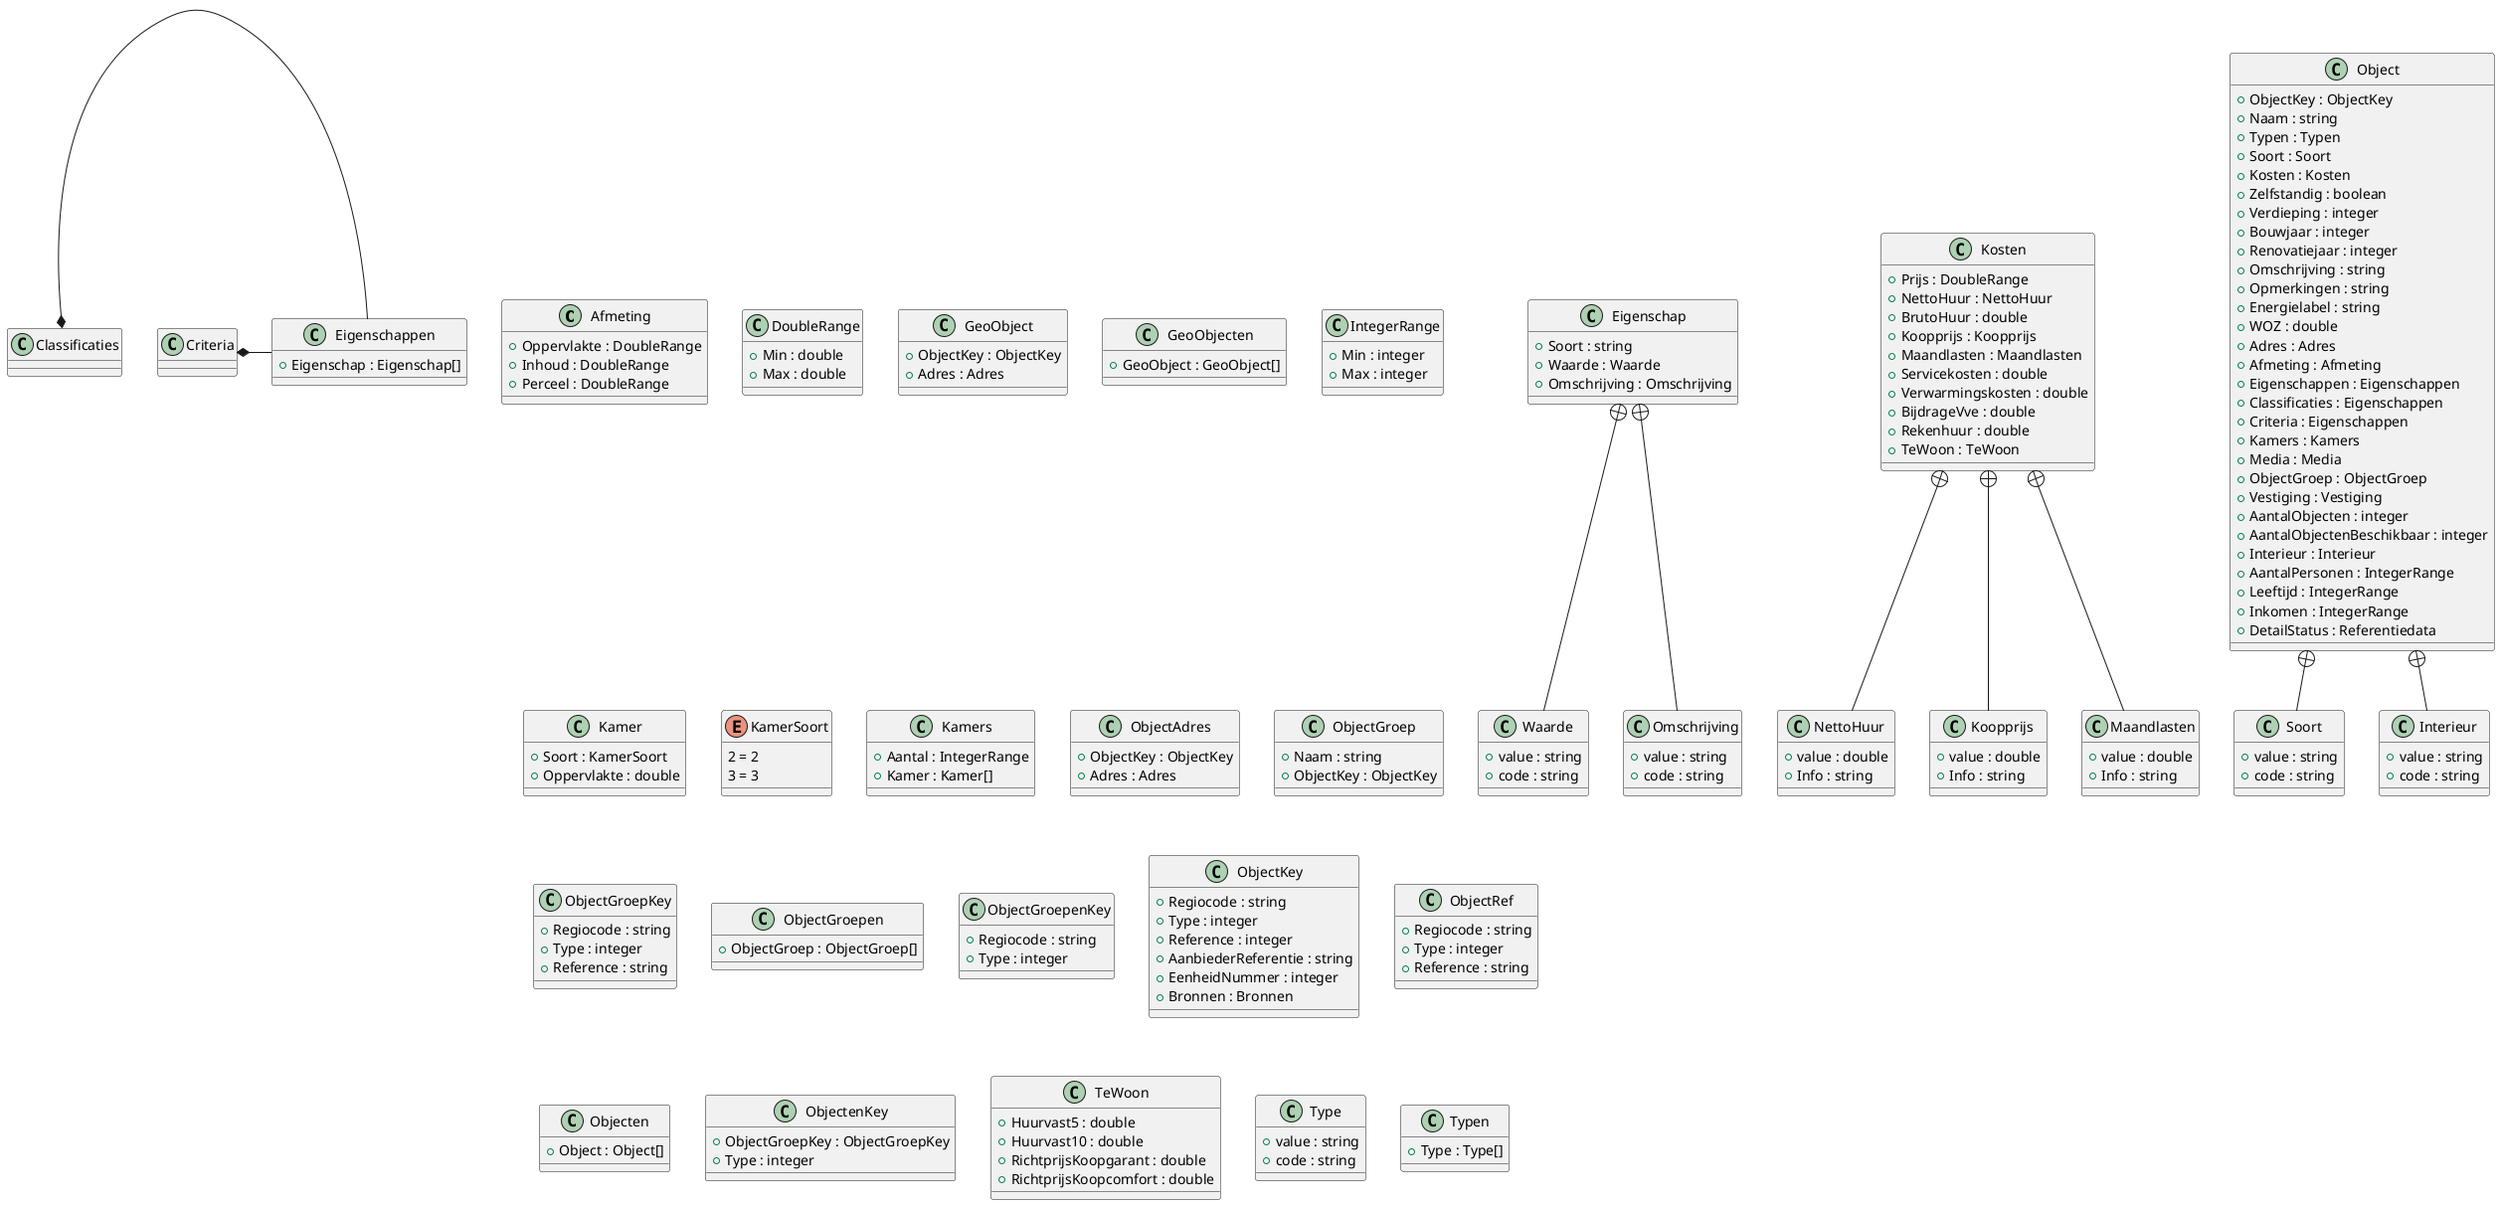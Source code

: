 @startuml

class Afmeting {
    +Oppervlakte : DoubleRange
    +Inhoud : DoubleRange
    +Perceel : DoubleRange
}
class Classificaties {
}
Classificaties *- Eigenschappen
class Criteria {
}
Criteria *- Eigenschappen
class DoubleRange {
    +Min : double
    +Max : double
}
class Eigenschap {
    +Soort : string
    +Waarde : Waarde
    +Omschrijving : Omschrijving
}
Eigenschap +-- Waarde
class Waarde {
    +value : string
    +code : string
}
Eigenschap +-- Omschrijving
class Omschrijving {
    +value : string
    +code : string
}
class Eigenschappen {
    +Eigenschap : Eigenschap[]
}
class GeoObject {
    +ObjectKey : ObjectKey
    +Adres : Adres
}
class GeoObjecten {
    +GeoObject : GeoObject[]
}
class IntegerRange {
    +Min : integer
    +Max : integer
}
class Kamer {
    +Soort : KamerSoort
    +Oppervlakte : double
}
enum KamerSoort {
    2 = 2
    3 = 3
}
class Kamers {
    +Aantal : IntegerRange
    +Kamer : Kamer[]
}
class Kosten {
    +Prijs : DoubleRange
    +NettoHuur : NettoHuur
    +BrutoHuur : double
    +Koopprijs : Koopprijs
    +Maandlasten : Maandlasten
    +Servicekosten : double
    +Verwarmingskosten : double
    +BijdrageVve : double
    +Rekenhuur : double
    +TeWoon : TeWoon
}
Kosten +-- NettoHuur
class NettoHuur {
    +value : double
    +Info : string
}
Kosten +-- Koopprijs
class Koopprijs {
    +value : double
    +Info : string
}
Kosten +-- Maandlasten
class Maandlasten {
    +value : double
    +Info : string
}
class Object {
    +ObjectKey : ObjectKey
    +Naam : string
    +Typen : Typen
    +Soort : Soort
    +Kosten : Kosten
    +Zelfstandig : boolean
    +Verdieping : integer
    +Bouwjaar : integer
    +Renovatiejaar : integer
    +Omschrijving : string
    +Opmerkingen : string
    +Energielabel : string
    +WOZ : double
    +Adres : Adres
    +Afmeting : Afmeting
    +Eigenschappen : Eigenschappen
    +Classificaties : Eigenschappen
    +Criteria : Eigenschappen
    +Kamers : Kamers
    +Media : Media
    +ObjectGroep : ObjectGroep
    +Vestiging : Vestiging
    +AantalObjecten : integer
    +AantalObjectenBeschikbaar : integer
    +Interieur : Interieur
    +AantalPersonen : IntegerRange
    +Leeftijd : IntegerRange
    +Inkomen : IntegerRange
    +DetailStatus : Referentiedata
}
Object +-- Soort
class Soort {
    +value : string
    +code : string
}
Object +-- Interieur
class Interieur {
    +value : string
    +code : string
}
class ObjectAdres {
    +ObjectKey : ObjectKey
    +Adres : Adres
}
class ObjectGroep {
    +Naam : string
    +ObjectKey : ObjectKey
}
class ObjectGroepKey {
    +Regiocode : string
    +Type : integer
    +Reference : string
}
class ObjectGroepen {
    +ObjectGroep : ObjectGroep[]
}
class ObjectGroepenKey {
    +Regiocode : string
    +Type : integer
}
class ObjectKey {
    +Regiocode : string
    +Type : integer
    +Reference : integer
    +AanbiederReferentie : string
    +EenheidNummer : integer
    +Bronnen : Bronnen
}
class ObjectRef {
    +Regiocode : string
    +Type : integer
    +Reference : string
}
class Objecten {
    +Object : Object[]
}
class ObjectenKey {
    +ObjectGroepKey : ObjectGroepKey
    +Type : integer
}
class TeWoon {
    +Huurvast5 : double
    +Huurvast10 : double
    +RichtprijsKoopgarant : double
    +RichtprijsKoopcomfort : double
}
class Type {
    +value : string
    +code : string
}
class Typen {
    +Type : Type[]
}

@enduml
